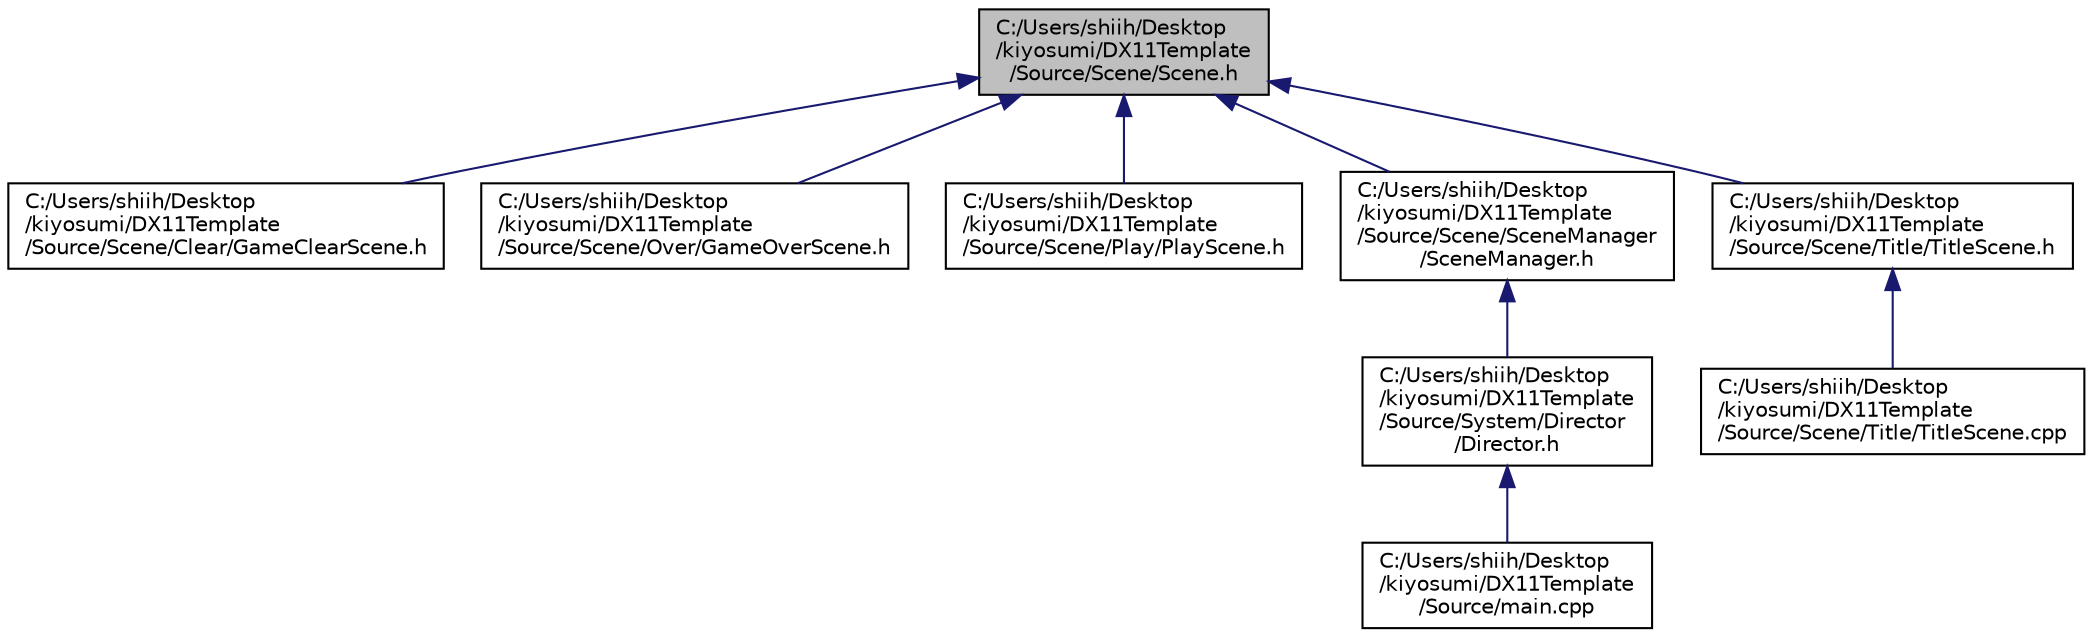 digraph "C:/Users/shiih/Desktop/kiyosumi/DX11Template/Source/Scene/Scene.h"
{
 // LATEX_PDF_SIZE
  edge [fontname="Helvetica",fontsize="10",labelfontname="Helvetica",labelfontsize="10"];
  node [fontname="Helvetica",fontsize="10",shape=record];
  Node1 [label="C:/Users/shiih/Desktop\l/kiyosumi/DX11Template\l/Source/Scene/Scene.h",height=0.2,width=0.4,color="black", fillcolor="grey75", style="filled", fontcolor="black",tooltip="シーンの親"];
  Node1 -> Node2 [dir="back",color="midnightblue",fontsize="10",style="solid",fontname="Helvetica"];
  Node2 [label="C:/Users/shiih/Desktop\l/kiyosumi/DX11Template\l/Source/Scene/Clear/GameClearScene.h",height=0.2,width=0.4,color="black", fillcolor="white", style="filled",URL="$_game_clear_scene_8h.html",tooltip="ゲームクリアシーン"];
  Node1 -> Node3 [dir="back",color="midnightblue",fontsize="10",style="solid",fontname="Helvetica"];
  Node3 [label="C:/Users/shiih/Desktop\l/kiyosumi/DX11Template\l/Source/Scene/Over/GameOverScene.h",height=0.2,width=0.4,color="black", fillcolor="white", style="filled",URL="$_game_over_scene_8h.html",tooltip="ゲームオーバーシーン"];
  Node1 -> Node4 [dir="back",color="midnightblue",fontsize="10",style="solid",fontname="Helvetica"];
  Node4 [label="C:/Users/shiih/Desktop\l/kiyosumi/DX11Template\l/Source/Scene/Play/PlayScene.h",height=0.2,width=0.4,color="black", fillcolor="white", style="filled",URL="$_play_scene_8h.html",tooltip="プレイシーン"];
  Node1 -> Node5 [dir="back",color="midnightblue",fontsize="10",style="solid",fontname="Helvetica"];
  Node5 [label="C:/Users/shiih/Desktop\l/kiyosumi/DX11Template\l/Source/Scene/SceneManager\l/SceneManager.h",height=0.2,width=0.4,color="black", fillcolor="white", style="filled",URL="$_scene_manager_8h.html",tooltip="シーンを管理する"];
  Node5 -> Node6 [dir="back",color="midnightblue",fontsize="10",style="solid",fontname="Helvetica"];
  Node6 [label="C:/Users/shiih/Desktop\l/kiyosumi/DX11Template\l/Source/System/Director\l/Director.h",height=0.2,width=0.4,color="black", fillcolor="white", style="filled",URL="$_director_8h.html",tooltip="プログラムの管理"];
  Node6 -> Node7 [dir="back",color="midnightblue",fontsize="10",style="solid",fontname="Helvetica"];
  Node7 [label="C:/Users/shiih/Desktop\l/kiyosumi/DX11Template\l/Source/main.cpp",height=0.2,width=0.4,color="black", fillcolor="white", style="filled",URL="$main_8cpp.html",tooltip="実行したときにここから始まる"];
  Node1 -> Node8 [dir="back",color="midnightblue",fontsize="10",style="solid",fontname="Helvetica"];
  Node8 [label="C:/Users/shiih/Desktop\l/kiyosumi/DX11Template\l/Source/Scene/Title/TitleScene.h",height=0.2,width=0.4,color="black", fillcolor="white", style="filled",URL="$_title_scene_8h.html",tooltip="タイトルシーン"];
  Node8 -> Node9 [dir="back",color="midnightblue",fontsize="10",style="solid",fontname="Helvetica"];
  Node9 [label="C:/Users/shiih/Desktop\l/kiyosumi/DX11Template\l/Source/Scene/Title/TitleScene.cpp",height=0.2,width=0.4,color="black", fillcolor="white", style="filled",URL="$_title_scene_8cpp.html",tooltip="タイトルシーン"];
}
